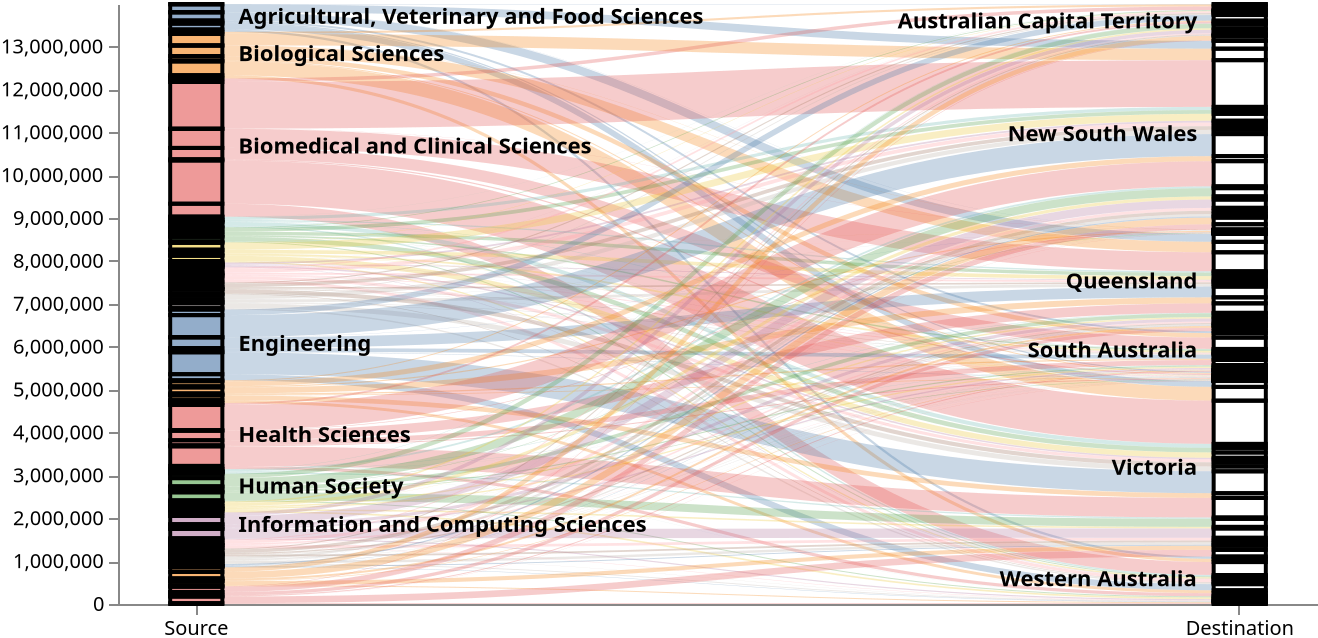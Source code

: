 {
    "$schema": "https://vega.github.io/schema/vega/v5.json",
    "height": 300,
    "width": 600,
    "data": [
      {
        "name": "rawData",
        "values": [
            {
              "State": "New South Wales",
              "Field": "Agricultural, Veterinary and Food Sciences",
              "Money": 182386
            },
            {
              "State": "Victoria",
              "Field": "Agricultural, Veterinary and Food Sciences",
              "Money": 136537
            },
            {
              "State": "Queensland",
              "Field": "Agricultural, Veterinary and Food Sciences",
              "Money": 189667
            },
            {
              "State": "South Australia",
              "Field": "Agricultural, Veterinary and Food Sciences",
              "Money": 45757
            },
            {
              "State": "Western Australia",
              "Field": "Agricultural, Veterinary and Food Sciences",
              "Money": 53505
            },
            {
              "State": "Tasmania",
              "Field": "Agricultural, Veterinary and Food Sciences",
              "Money": 27562
            },
            {
              "State": "Northern Territory",
              "Field": "Agricultural, Veterinary and Food Sciences",
              "Money": 3961
            },
            {
              "State": "Australian Capital Territory",
              "Field": "Agricultural, Veterinary and Food Sciences",
              "Money": 8576
            },
            {
              "State": "New South Wales",
              "Field": "Biological Sciences",
              "Money": 267676
            },
            {
              "State": "Victoria",
              "Field": "Biological Sciences",
              "Money": 321257
            },
            {
              "State": "Queensland",
              "Field": "Biological Sciences",
              "Money": 243490
            },
            {
              "State": "South Australia",
              "Field": "Biological Sciences",
              "Money": 103877
            },
            {
              "State": "Western Australia",
              "Field": "Biological Sciences",
              "Money": 75184
            },
            {
              "State": "Tasmania",
              "Field": "Biological Sciences",
              "Money": 21896
            },
            {
              "State": "Northern Territory",
              "Field": "Biological Sciences",
              "Money": 5302
            },
            {
              "State": "Australian Capital Territory",
              "Field": "Biological Sciences",
              "Money": 49128
            },
            {
              "State": "New South Wales",
              "Field": "Biomedical and Clinical Sciences",
              "Money": 1089414
            },
            {
              "State": "Victoria",
              "Field": "Biomedical and Clinical Sciences",
              "Money": 1008350
            },
            {
              "State": "Queensland",
              "Field": "Biomedical and Clinical Sciences",
              "Money": 443752
            },
            {
              "State": "South Australia",
              "Field": "Biomedical and Clinical Sciences",
              "Money": 265065
            },
            {
              "State": "Western Australia",
              "Field": "Biomedical and Clinical Sciences",
              "Money": 301736
            },
            {
              "State": "Tasmania",
              "Field": "Biomedical and Clinical Sciences",
              "Money": 27711
            },
            {
              "State": "Northern Territory",
              "Field": "Biomedical and Clinical Sciences",
              "Money": 4640
            },
            {
              "State": "Australian Capital Territory",
              "Field": "Biomedical and Clinical Sciences",
              "Money": 82342
            },
            {
              "State": "New South Wales",
              "Field": "Built Environment and Design",
              "Money": 73555
            },
            {
              "State": "Victoria",
              "Field": "Built Environment and Design",
              "Money": 92104
            },
            {
              "State": "Queensland",
              "Field": "Built Environment and Design",
              "Money": 31333
            },
            {
              "State": "South Australia",
              "Field": "Built Environment and Design",
              "Money": 11502
            },
            {
              "State": "Western Australia",
              "Field": "Built Environment and Design",
              "Money": 32375
            },
            {
              "State": "Tasmania",
              "Field": "Built Environment and Design",
              "Money": 2261
            },
            {
              "State": "Northern Territory",
              "Field": "Built Environment and Design",
              "Money": 220
            },
            {
              "State": "Australian Capital Territory",
              "Field": "Built Environment and Design",
              "Money": 3383
            },
            {
              "State": "New South Wales",
              "Field": "Chemical Sciences",
              "Money": 87695
            },
            {
              "State": "Victoria",
              "Field": "Chemical Sciences",
              "Money": 107712
            },
            {
              "State": "Queensland",
              "Field": "Chemical Sciences",
              "Money": 79735
            },
            {
              "State": "South Australia",
              "Field": "Chemical Sciences",
              "Money": 33819
            },
            {
              "State": "Western Australia",
              "Field": "Chemical Sciences",
              "Money": 22620
            },
            {
              "State": "Tasmania",
              "Field": "Chemical Sciences",
              "Money": 3615
            },
            {
              "State": "Northern Territory",
              "Field": "Chemical Sciences",
              "Money": 335
            },
            {
              "State": "Australian Capital Territory",
              "Field": "Chemical Sciences",
              "Money": 16449
            },
            {
              "State": "New South Wales",
              "Field": "Commerce, Management, Tourism and Services",
              "Money": 161639
            },
            {
              "State": "Victoria",
              "Field": "Commerce, Management, Tourism and Services",
              "Money": 124486
            },
            {
              "State": "Queensland",
              "Field": "Commerce, Management, Tourism and Services",
              "Money": 85798
            },
            {
              "State": "South Australia",
              "Field": "Commerce, Management, Tourism and Services",
              "Money": 42346
            },
            {
              "State": "Western Australia",
              "Field": "Commerce, Management, Tourism and Services",
              "Money": 31816
            },
            {
              "State": "Tasmania",
              "Field": "Commerce, Management, Tourism and Services",
              "Money": 9206
            },
            {
              "State": "Northern Territory",
              "Field": "Commerce, Management, Tourism and Services",
              "Money": 2624
            },
            {
              "State": "Australian Capital Territory",
              "Field": "Commerce, Management, Tourism and Services",
              "Money": 10728
            },
            {
              "State": "New South Wales",
              "Field": "Creative Arts and Writing",
              "Money": 40919
            },
            {
              "State": "Victoria",
              "Field": "Creative Arts and Writing",
              "Money": 33707
            },
            {
              "State": "Queensland",
              "Field": "Creative Arts and Writing",
              "Money": 17589
            },
            {
              "State": "South Australia",
              "Field": "Creative Arts and Writing",
              "Money": 6695
            },
            {
              "State": "Western Australia",
              "Field": "Creative Arts and Writing",
              "Money": 9381
            },
            {
              "State": "Tasmania",
              "Field": "Creative Arts and Writing",
              "Money": 2615
            },
            {
              "State": "Northern Territory",
              "Field": "Creative Arts and Writing",
              "Money": 785
            },
            {
              "State": "Australian Capital Territory",
              "Field": "Creative Arts and Writing",
              "Money": 3178
            },
            {
              "State": "New South Wales",
              "Field": "Earth Sciences",
              "Money": 86811
            },
            {
              "State": "Victoria",
              "Field": "Earth Sciences",
              "Money": 71813
            },
            {
              "State": "Queensland",
              "Field": "Earth Sciences",
              "Money": 41573
            },
            {
              "State": "South Australia",
              "Field": "Earth Sciences",
              "Money": 20813
            },
            {
              "State": "Western Australia",
              "Field": "Earth Sciences",
              "Money": 70806
            },
            {
              "State": "Tasmania",
              "Field": "Earth Sciences",
              "Money": 16923
            },
            {
              "State": "Northern Territory",
              "Field": "Earth Sciences",
              "Money": 2197
            },
            {
              "State": "Australian Capital Territory",
              "Field": "Earth Sciences",
              "Money": 38731
            },
            {
              "State": "New South Wales",
              "Field": "Economics",
              "Money": 85354
            },
            {
              "State": "Victoria",
              "Field": "Economics",
              "Money": 96222
            },
            {
              "State": "Queensland",
              "Field": "Economics",
              "Money": 37665
            },
            {
              "State": "South Australia",
              "Field": "Economics",
              "Money": 10445
            },
            {
              "State": "Western Australia",
              "Field": "Economics",
              "Money": 14166
            },
            {
              "State": "Tasmania",
              "Field": "Economics",
              "Money": 4216
            },
            {
              "State": "Northern Territory",
              "Field": "Economics",
              "Money": 840
            },
            {
              "State": "Australian Capital Territory",
              "Field": "Economics",
              "Money": 25965
            },
            {
              "State": "New South Wales",
              "Field": "Education",
              "Money": 98623
            },
            {
              "State": "Victoria",
              "Field": "Education",
              "Money": 112985
            },
            {
              "State": "Queensland",
              "Field": "Education",
              "Money": 62711
            },
            {
              "State": "South Australia",
              "Field": "Education",
              "Money": 14697
            },
            {
              "State": "Western Australia",
              "Field": "Education",
              "Money": 32207
            },
            {
              "State": "Tasmania",
              "Field": "Education",
              "Money": 12732
            },
            {
              "State": "Northern Territory",
              "Field": "Education",
              "Money": 5669
            },
            {
              "State": "Australian Capital Territory",
              "Field": "Education",
              "Money": 18704
            },
            {
              "State": "New South Wales",
              "Field": "Engineering",
              "Money": 513468
            },
            {
              "State": "Victoria",
              "Field": "Engineering",
              "Money": 510555
            },
            {
              "State": "Queensland",
              "Field": "Engineering",
              "Money": 250156
            },
            {
              "State": "South Australia",
              "Field": "Engineering",
              "Money": 87447
            },
            {
              "State": "Western Australia",
              "Field": "Engineering",
              "Money": 142782
            },
            {
              "State": "Tasmania",
              "Field": "Engineering",
              "Money": 9990
            },
            {
              "State": "Northern Territory",
              "Field": "Engineering",
              "Money": 5349
            },
            {
              "State": "Australian Capital Territory",
              "Field": "Engineering",
              "Money": 130724
            },
            {
              "State": "New South Wales",
              "Field": "Environmental Sciences",
              "Money": 117559
            },
            {
              "State": "Victoria",
              "Field": "Environmental Sciences",
              "Money": 110163
            },
            {
              "State": "Queensland",
              "Field": "Environmental Sciences",
              "Money": 140247
            },
            {
              "State": "South Australia",
              "Field": "Environmental Sciences",
              "Money": 30163
            },
            {
              "State": "Western Australia",
              "Field": "Environmental Sciences",
              "Money": 67382
            },
            {
              "State": "Tasmania",
              "Field": "Environmental Sciences",
              "Money": 16607
            },
            {
              "State": "Northern Territory",
              "Field": "Environmental Sciences",
              "Money": 26389
            },
            {
              "State": "Australian Capital Territory",
              "Field": "Environmental Sciences",
              "Money": 22110
            },
            {
              "State": "New South Wales",
              "Field": "Health Sciences",
              "Money": 587197
            },
            {
              "State": "Victoria",
              "Field": "Health Sciences",
              "Money": 456664
            },
            {
              "State": "Queensland",
              "Field": "Health Sciences",
              "Money": 221866
            },
            {
              "State": "South Australia",
              "Field": "Health Sciences",
              "Money": 118140
            },
            {
              "State": "Western Australia",
              "Field": "Health Sciences",
              "Money": 74151
            },
            {
              "State": "Tasmania",
              "Field": "Health Sciences",
              "Money": 23147
            },
            {
              "State": "Northern Territory",
              "Field": "Health Sciences",
              "Money": 14032
            },
            {
              "State": "Australian Capital Territory",
              "Field": "Health Sciences",
              "Money": 44581
            },
            {
              "State": "New South Wales",
              "Field": "History, Heritage and Archaeology",
              "Money": 42399
            },
            {
              "State": "Victoria",
              "Field": "History, Heritage and Archaeology",
              "Money": 30988
            },
            {
              "State": "Queensland",
              "Field": "History, Heritage and Archaeology",
              "Money": 11496
            },
            {
              "State": "South Australia",
              "Field": "History, Heritage and Archaeology",
              "Money": 8854
            },
            {
              "State": "Western Australia",
              "Field": "History, Heritage and Archaeology",
              "Money": 2574
            },
            {
              "State": "Tasmania",
              "Field": "History, Heritage and Archaeology",
              "Money": 3326
            },
            {
              "State": "Northern Territory",
              "Field": "History, Heritage and Archaeology",
              "Money": 139
            },
            {
              "State": "Australian Capital Territory",
              "Field": "History, Heritage and Archaeology",
              "Money": 9086
            },
            {
              "State": "New South Wales",
              "Field": "Human Society",
              "Money": 191655
            },
            {
              "State": "Victoria",
              "Field": "Human Society",
              "Money": 187661
            },
            {
              "State": "Queensland",
              "Field": "Human Society",
              "Money": 87179
            },
            {
              "State": "South Australia",
              "Field": "Human Society",
              "Money": 27462
            },
            {
              "State": "Western Australia",
              "Field": "Human Society",
              "Money": 23274
            },
            {
              "State": "Tasmania",
              "Field": "Human Society",
              "Money": 13266
            },
            {
              "State": "Northern Territory",
              "Field": "Human Society",
              "Money": 10623
            },
            {
              "State": "Australian Capital Territory",
              "Field": "Human Society",
              "Money": 102319
            },
            {
              "State": "New South Wales",
              "Field": "Indigenous Studies",
              "Money": 73685
            },
            {
              "State": "Victoria",
              "Field": "Indigenous Studies",
              "Money": 36342
            },
            {
              "State": "Queensland",
              "Field": "Indigenous Studies",
              "Money": 33733
            },
            {
              "State": "South Australia",
              "Field": "Indigenous Studies",
              "Money": 31042
            },
            {
              "State": "Western Australia",
              "Field": "Indigenous Studies",
              "Money": 39219
            },
            {
              "State": "Tasmania",
              "Field": "Indigenous Studies",
              "Money": 2430
            },
            {
              "State": "Northern Territory",
              "Field": "Indigenous Studies",
              "Money": 5339
            },
            {
              "State": "Australian Capital Territory",
              "Field": "Indigenous Studies",
              "Money": 35808
            },
            {
              "State": "New South Wales",
              "Field": "Information and Computing Sciences",
              "Money": 193224
            },
            {
              "State": "Victoria",
              "Field": "Information and Computing Sciences",
              "Money": 217583
            },
            {
              "State": "Queensland",
              "Field": "Information and Computing Sciences",
              "Money": 70654
            },
            {
              "State": "South Australia",
              "Field": "Information and Computing Sciences",
              "Money": 31653
            },
            {
              "State": "Western Australia",
              "Field": "Information and Computing Sciences",
              "Money": 27375
            },
            {
              "State": "Tasmania",
              "Field": "Information and Computing Sciences",
              "Money": 3649
            },
            {
              "State": "Northern Territory",
              "Field": "Information and Computing Sciences",
              "Money": 2761
            },
            {
              "State": "Australian Capital Territory",
              "Field": "Information and Computing Sciences",
              "Money": 83727
            },
            {
              "State": "New South Wales",
              "Field": "Language, Communication and Culture",
              "Money": 67904
            },
            {
              "State": "Victoria",
              "Field": "Language, Communication and Culture",
              "Money": 63383
            },
            {
              "State": "Queensland",
              "Field": "Language, Communication and Culture",
              "Money": 35115
            },
            {
              "State": "South Australia",
              "Field": "Language, Communication and Culture",
              "Money": 6988
            },
            {
              "State": "Western Australia",
              "Field": "Language, Communication and Culture",
              "Money": 10467
            },
            {
              "State": "Tasmania",
              "Field": "Language, Communication and Culture",
              "Money": 3501
            },
            {
              "State": "Northern Territory",
              "Field": "Language, Communication and Culture",
              "Money": 498
            },
            {
              "State": "Australian Capital Territory",
              "Field": "Language, Communication and Culture",
              "Money": 23156
            },
            {
              "State": "New South Wales",
              "Field": "Law and Legal Studies",
              "Money": 77231
            },
            {
              "State": "Victoria",
              "Field": "Law and Legal Studies",
              "Money": 42517
            },
            {
              "State": "Queensland",
              "Field": "Law and Legal Studies",
              "Money": 28444
            },
            {
              "State": "South Australia",
              "Field": "Law and Legal Studies",
              "Money": 6499
            },
            {
              "State": "Western Australia",
              "Field": "Law and Legal Studies",
              "Money": 2901
            },
            {
              "State": "Tasmania",
              "Field": "Law and Legal Studies",
              "Money": 3360
            },
            {
              "State": "Northern Territory",
              "Field": "Law and Legal Studies",
              "Money": 2185
            },
            {
              "State": "Australian Capital Territory",
              "Field": "Law and Legal Studies",
              "Money": 24030
            },
            {
              "State": "New South Wales",
              "Field": "Mathematical Sciences",
              "Money": 54595
            },
            {
              "State": "Victoria",
              "Field": "Mathematical Sciences",
              "Money": 57199
            },
            {
              "State": "Queensland",
              "Field": "Mathematical Sciences",
              "Money": 28536
            },
            {
              "State": "South Australia",
              "Field": "Mathematical Sciences",
              "Money": 8142
            },
            {
              "State": "Western Australia",
              "Field": "Mathematical Sciences",
              "Money": 20411
            },
            {
              "State": "Tasmania",
              "Field": "Mathematical Sciences",
              "Money": 1403
            },
            {
              "State": "Northern Territory",
              "Field": "Mathematical Sciences",
              "Money": 19
            },
            {
              "State": "Australian Capital Territory",
              "Field": "Mathematical Sciences",
              "Money": 6303
            },
            {
              "State": "New South Wales",
              "Field": "Philosophy and Religious Studies",
              "Money": 28454
            },
            {
              "State": "Victoria",
              "Field": "Philosophy and Religious Studies",
              "Money": 21919
            },
            {
              "State": "Queensland",
              "Field": "Philosophy and Religious Studies",
              "Money": 8125
            },
            {
              "State": "South Australia",
              "Field": "Philosophy and Religious Studies",
              "Money": 1692
            },
            {
              "State": "Western Australia",
              "Field": "Philosophy and Religious Studies",
              "Money": 9962
            },
            {
              "State": "Tasmania",
              "Field": "Philosophy and Religious Studies",
              "Money": 1655
            },
            {
              "State": "Northern Territory",
              "Field": "Philosophy and Religious Studies",
              "Money": 41
            },
            {
              "State": "Australian Capital Territory",
              "Field": "Philosophy and Religious Studies",
              "Money": 2615
            },
            {
              "State": "New South Wales",
              "Field": "Physical Sciences",
              "Money": 154332
            },
            {
              "State": "Victoria",
              "Field": "Physical Sciences",
              "Money": 95971
            },
            {
              "State": "Queensland",
              "Field": "Physical Sciences",
              "Money": 46265
            },
            {
              "State": "South Australia",
              "Field": "Physical Sciences",
              "Money": 12686
            },
            {
              "State": "Western Australia",
              "Field": "Physical Sciences",
              "Money": 23695
            },
            {
              "State": "Tasmania",
              "Field": "Physical Sciences",
              "Money": 1272
            },
            {
              "State": "Northern Territory",
              "Field": "Physical Sciences",
              "Money": 252
            },
            {
              "State": "Australian Capital Territory",
              "Field": "Physical Sciences",
              "Money": 106847
            },
            {
              "State": "New South Wales",
              "Field": "Psychology",
              "Money": 122500
            },
            {
              "State": "Victoria",
              "Field": "Psychology",
              "Money": 156320
            },
            {
              "State": "Queensland",
              "Field": "Psychology",
              "Money": 77240
            },
            {
              "State": "South Australia",
              "Field": "Psychology",
              "Money": 20421
            },
            {
              "State": "Western Australia",
              "Field": "Psychology",
              "Money": 18615
            },
            {
              "State": "Tasmania",
              "Field": "Psychology",
              "Money": 4240
            },
            {
              "State": "Northern Territory",
              "Field": "Psychology",
              "Money": 4211
            },
            {
              "State": "Australian Capital Territory",
              "Field": "Psychology",
              "Money": 11043
            }
           ],
        "transform": [
          {"type": "formula", "expr": "datum.Field", "as": "stk1"},
          {"type": "formula", "expr": "datum.State", "as": "stk2"},
          {"type": "formula", "expr": "datum.Money", "as": "size"}
        ]
      },
      {
        "name": "nodes",
        "source": "rawData",
        "transform": [
          {
            "type": "filter",
            "expr": "!groupSelector || groupSelector.stk1 == datum.stk1 || groupSelector.stk2 == datum.stk2"
          },
          {"type": "formula", "expr": "datum.stk1+datum.stk2", "as": "key"},
          {"type": "fold", "fields": ["stk1", "stk2"], "as": ["stack", "grpId"]},
          {
            "type": "formula",
            "expr": "datum.stack == 'stk1' ? datum.stk1+' '+datum.stk2 : datum.stk2+' '+datum.stk1",
            "as": "sortField"
          },
          {
            "type": "stack",
            "groupby": ["stack"],
            "sort": {"field": "sortField", "order": "descending"},
            "field": "size"
          },
          {"type": "formula", "expr": "(datum.y0+datum.y1)/2", "as": "yc"}
        ]
      },
      {
        "name": "groups",
        "source": "nodes",
        "transform": [
          {
            "type": "aggregate",
            "groupby": ["stack", "grpId"],
            "fields": ["size"],
            "ops": ["sum"],
            "as": ["total"]
          },
          {
            "type": "stack",
            "groupby": ["stack"],
            "sort": {"field": "grpId", "order": "descending"},
            "field": "total"
          },
          {"type": "formula", "expr": "scale('y', datum.y0)", "as": "scaledY0"},
          {"type": "formula", "expr": "scale('y', datum.y1)", "as": "scaledY1"},
          {
            "type": "formula",
            "expr": "datum.stack == 'stk1'",
            "as": "rightLabel"
          },
          {
            "type": "formula",
            "expr": "datum.total/domain('y')[1]",
            "as": "percentage"
          }
        ]
      },
      {
        "name": "destinationNodes",
        "source": "nodes",
        "transform": [{"type": "filter", "expr": "datum.stack == 'stk2'"}]
      },
      {
        "name": "edges",
        "source": "nodes",
        "transform": [
          {"type": "filter", "expr": "datum.stack == 'stk1'"},
          {
            "type": "lookup",
            "from": "destinationNodes",
            "key": "key",
            "fields": ["key"],
            "as": ["target"]
          },
          {
            "type": "linkpath",
            "orient": "horizontal",
            "shape": "diagonal",
            "sourceY": {"expr": "scale('y', datum.yc)"},
            "sourceX": {"expr": "scale('x', 'stk1') + bandwidth('x')"},
            "targetY": {"expr": "scale('y', datum.target.yc)"},
            "targetX": {"expr": "scale('x', 'stk2')"}
          },
          {
            "type": "formula",
            "expr": "range('y')[0]-scale('y', datum.size)",
            "as": "strokeWidth"
          },
          {
            "type": "formula",
            "expr": "datum.size/domain('y')[1]",
            "as": "percentage"
          }
        ]
      }
    ],
    "scales": [ 
      {
        "name": "x",
        "type": "band",
        "range": "width",
        "domain": ["stk1", "stk2"],
        "paddingOuter": 0.05,
        "paddingInner": 0.95
      },
      {
        "name": "y",
        "type": "linear",
        "range": "height",
        "domain": {"data": "nodes", "field": "y1"}
      },
      {
        "name": "color",
        "type": "ordinal",
        "range": "category",
        "domain": {"data": "rawData", "field": "stk1"}
      },
      {
        "name": "stackNames",
        "type": "ordinal",
        "range": ["Source", "Destination"],
        "domain": ["stk1", "stk2"]
      }
    ],
    "axes": [
      {
        "orient": "bottom",
        "scale": "x",
        "encode": {
          "labels": {
            "update": {"text": {"scale": "stackNames", "field": "value"}}
          }
        }
      },
      {"orient": "left", "scale": "y"}
    ],
    "marks": [
      {
        "type": "path",
        "name": "edgeMark",
        "from": {"data": "edges"},
        "clip": true,
        "encode": {
          "update": {
            "stroke": [
              {
                "test": "groupSelector && groupSelector.stack=='stk1'",
                "scale": "color",
                "field": "stk2"
              },
              {"scale": "color", "field": "stk1"}
            ],
            "strokeWidth": {"field": "strokeWidth"},
            "path": {"field": "path"},
            "strokeOpacity": {
              "signal": "!groupSelector && (groupHover.stk1 == datum.stk1 || groupHover.stk2 == datum.stk2) ? 0.9 : 0.3"
            },
            "zindex": {
              "signal": "!groupSelector && (groupHover.stk1 == datum.stk1 || groupHover.stk2 == datum.stk2) ? 1 : 0"
            },
            "tooltip": {
              "signal": "datum.stk1 + ' → ' + datum.stk2 + '    ' + format(datum.size, ',.0f') + '   (' + format(datum.percentage, '.1%') + ')'"
            }
          },
          "hover": {"strokeOpacity": {"value": 1}}
        }
      },
      {
        "type": "rect",
        "name": "groupMark",
        "from": {"data": "groups"},
        "encode": {
          "enter": {
            "fill": {"scale": "color", "field": "grpId"},
            "width": {"scale": "x", "band": 1}
          },
          "update": {
            "x": {"scale": "x", "field": "stack"},
            "y": {"field": "scaledY0"},
            "y2": {"field": "scaledY1"},
            "fillOpacity": {"value": 0.6},
            "tooltip": {
              "signal": "datum.grpId + '   ' + format(datum.total, ',.0f') + '   (' + format(datum.percentage, '.1%') + ')'"
            }
          },
          "hover": {"fillOpacity": {"value": 1}}
        }
      },
      {
        "type": "text",
        "from": {"data": "groups"},
        "interactive": false,
        "encode": {
          "update": {
            "x": {
              "signal": "scale('x', datum.stack) + (datum.rightLabel ? bandwidth('x') + 8 : -8)"
            },
            "yc": {"signal": "(datum.scaledY0 + datum.scaledY1)/2"},
            "align": {"signal": "datum.rightLabel ? 'left' : 'right'"},
            "baseline": {"value": "middle"},
            "fontWeight": {"value": "bold"},
            "text": {
              "signal": "abs(datum.scaledY0-datum.scaledY1) > 13 ? datum.grpId : ''"
            }
          }
        }
      },
      {
        "type": "group",
        "data": [
          {
            "name": "dataForShowAll",
            "values": [{}],
            "transform": [{"type": "filter", "expr": "groupSelector"}]
          }
        ],
        "encode": {
          "enter": {
            "xc": {"signal": "width/2"},
            "y": {"value": 30},
            "width": {"value": 80},
            "height": {"value": 30}
          }
        },
        "marks": [
          {
            "type": "group",
            "name": "groupReset",
            "from": {"data": "dataForShowAll"},
            "encode": {
              "enter": {
                "cornerRadius": {"value": 6},
                "fill": {"value": "#f5f5f5"},
                "stroke": {"value": "#c1c1c1"},
                "strokeWidth": {"value": 2},
                "height": {"field": {"group": "height"}},
                "width": {"field": {"group": "width"}}
              },
              "update": {"opacity": {"value": 1}},
              "hover": {"opacity": {"value": 0.7}}
            },
            "marks": [
              {
                "type": "text",
                "interactive": false,
                "encode": {
                  "enter": {
                    "xc": {"field": {"group": "width"}, "mult": 0.5},
                    "yc": {
                      "field": {"group": "height"},
                      "mult": 0.5,
                      "offset": 2
                    },
                    "align": {"value": "center"},
                    "baseline": {"value": "middle"},
                    "fontWeight": {"value": "bold"},
                    "text": {"value": "Show All"}
                  }
                }
              }
            ]
          }
        ]
      },
      {
        "type": "rect",
        "from": {"data": "nodes"},
        "encode": {
          "enter": {
            "stroke": {"value": "#000"},
            "strokeWidth": {"value": 2},
            "width": {"scale": "x", "band": 1},
            "x": {"scale": "x", "field": "stack"},
            "y": {"field": "y0", "scale": "y"},
            "y2": {"field": "y1", "scale": "y"}
          }
        }
      }
    ],
    "signals": [
      {
        "name": "groupHover",
        "value": {},
        "on": [
          {
            "events": "@groupMark:mouseover",
            "update": "{stk1:datum.stack=='stk1' && datum.grpId, stk2:datum.stack=='stk2' && datum.grpId}"
          },
          {"events": "mouseout", "update": "{}"}
        ]
      },
      {
        "name": "groupSelector",
        "value": false,
        "on": [
          {
            "events": "@groupMark:click!",
            "update": "{stack:datum.stack, stk1:datum.stack=='stk1' && datum.grpId, stk2:datum.stack=='stk2' && datum.grpId}"
          },
          {
            "events": [
              {"type": "click", "markname": "groupReset"},
              {"type": "dblclick"}
            ],
            "update": "false"
          }
        ]
      }
    ]
}